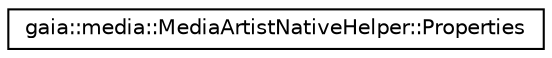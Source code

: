 digraph G
{
  edge [fontname="Helvetica",fontsize="10",labelfontname="Helvetica",labelfontsize="10"];
  node [fontname="Helvetica",fontsize="10",shape=record];
  rankdir=LR;
  Node1 [label="gaia::media::MediaArtistNativeHelper::Properties",height=0.2,width=0.4,color="black", fillcolor="white", style="filled",URL="$de/d40/classgaia_1_1media_1_1_media_artist_native_helper_1_1_properties.html",tooltip="Defines the media properties."];
}
